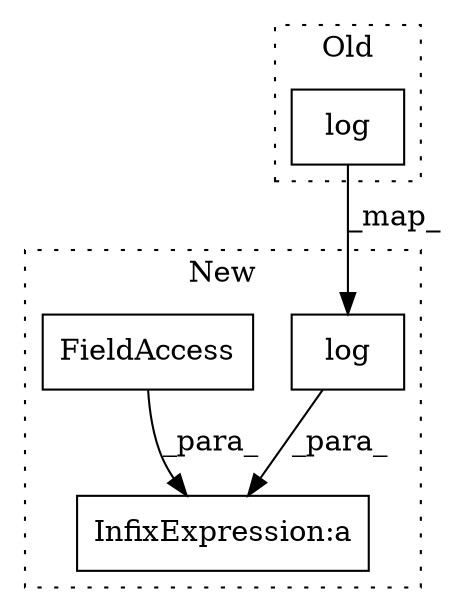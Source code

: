 digraph G {
subgraph cluster0 {
1 [label="log" a="32" s="1532,1559" l="4,1" shape="box"];
label = "Old";
style="dotted";
}
subgraph cluster1 {
2 [label="log" a="32" s="1772,1799" l="4,1" shape="box"];
3 [label="InfixExpression:a" a="27" s="1800" l="3" shape="box"];
4 [label="FieldAccess" a="22" s="1803" l="11" shape="box"];
label = "New";
style="dotted";
}
1 -> 2 [label="_map_"];
2 -> 3 [label="_para_"];
4 -> 3 [label="_para_"];
}